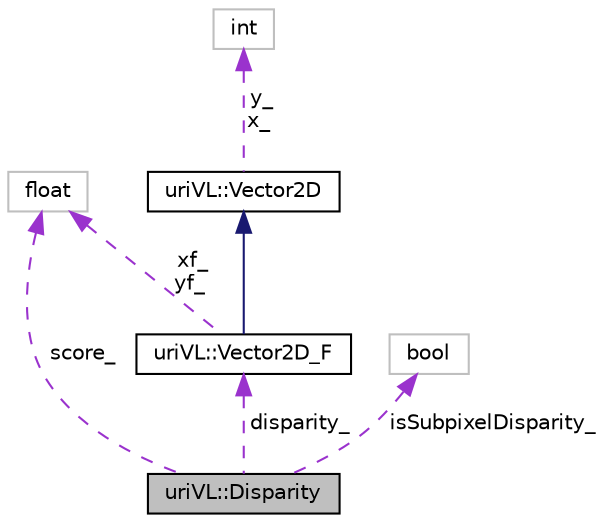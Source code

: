 digraph "uriVL::Disparity"
{
  edge [fontname="Helvetica",fontsize="10",labelfontname="Helvetica",labelfontsize="10"];
  node [fontname="Helvetica",fontsize="10",shape=record];
  Node1 [label="uriVL::Disparity",height=0.2,width=0.4,color="black", fillcolor="grey75", style="filled", fontcolor="black"];
  Node2 -> Node1 [dir="back",color="darkorchid3",fontsize="10",style="dashed",label=" score_" ,fontname="Helvetica"];
  Node2 [label="float",height=0.2,width=0.4,color="grey75", fillcolor="white", style="filled"];
  Node3 -> Node1 [dir="back",color="darkorchid3",fontsize="10",style="dashed",label=" isSubpixelDisparity_" ,fontname="Helvetica"];
  Node3 [label="bool",height=0.2,width=0.4,color="grey75", fillcolor="white", style="filled"];
  Node4 -> Node1 [dir="back",color="darkorchid3",fontsize="10",style="dashed",label=" disparity_" ,fontname="Helvetica"];
  Node4 [label="uriVL::Vector2D_F",height=0.2,width=0.4,color="black", fillcolor="white", style="filled",URL="$classuriVL_1_1Vector2D__F.html",tooltip="Implements the Vector2D_F class. "];
  Node5 -> Node4 [dir="back",color="midnightblue",fontsize="10",style="solid",fontname="Helvetica"];
  Node5 [label="uriVL::Vector2D",height=0.2,width=0.4,color="black", fillcolor="white", style="filled",URL="$classuriVL_1_1Vector2D.html",tooltip="Implements the Vector2D class. "];
  Node6 -> Node5 [dir="back",color="darkorchid3",fontsize="10",style="dashed",label=" y_\nx_" ,fontname="Helvetica"];
  Node6 [label="int",height=0.2,width=0.4,color="grey75", fillcolor="white", style="filled"];
  Node2 -> Node4 [dir="back",color="darkorchid3",fontsize="10",style="dashed",label=" xf_\nyf_" ,fontname="Helvetica"];
}
